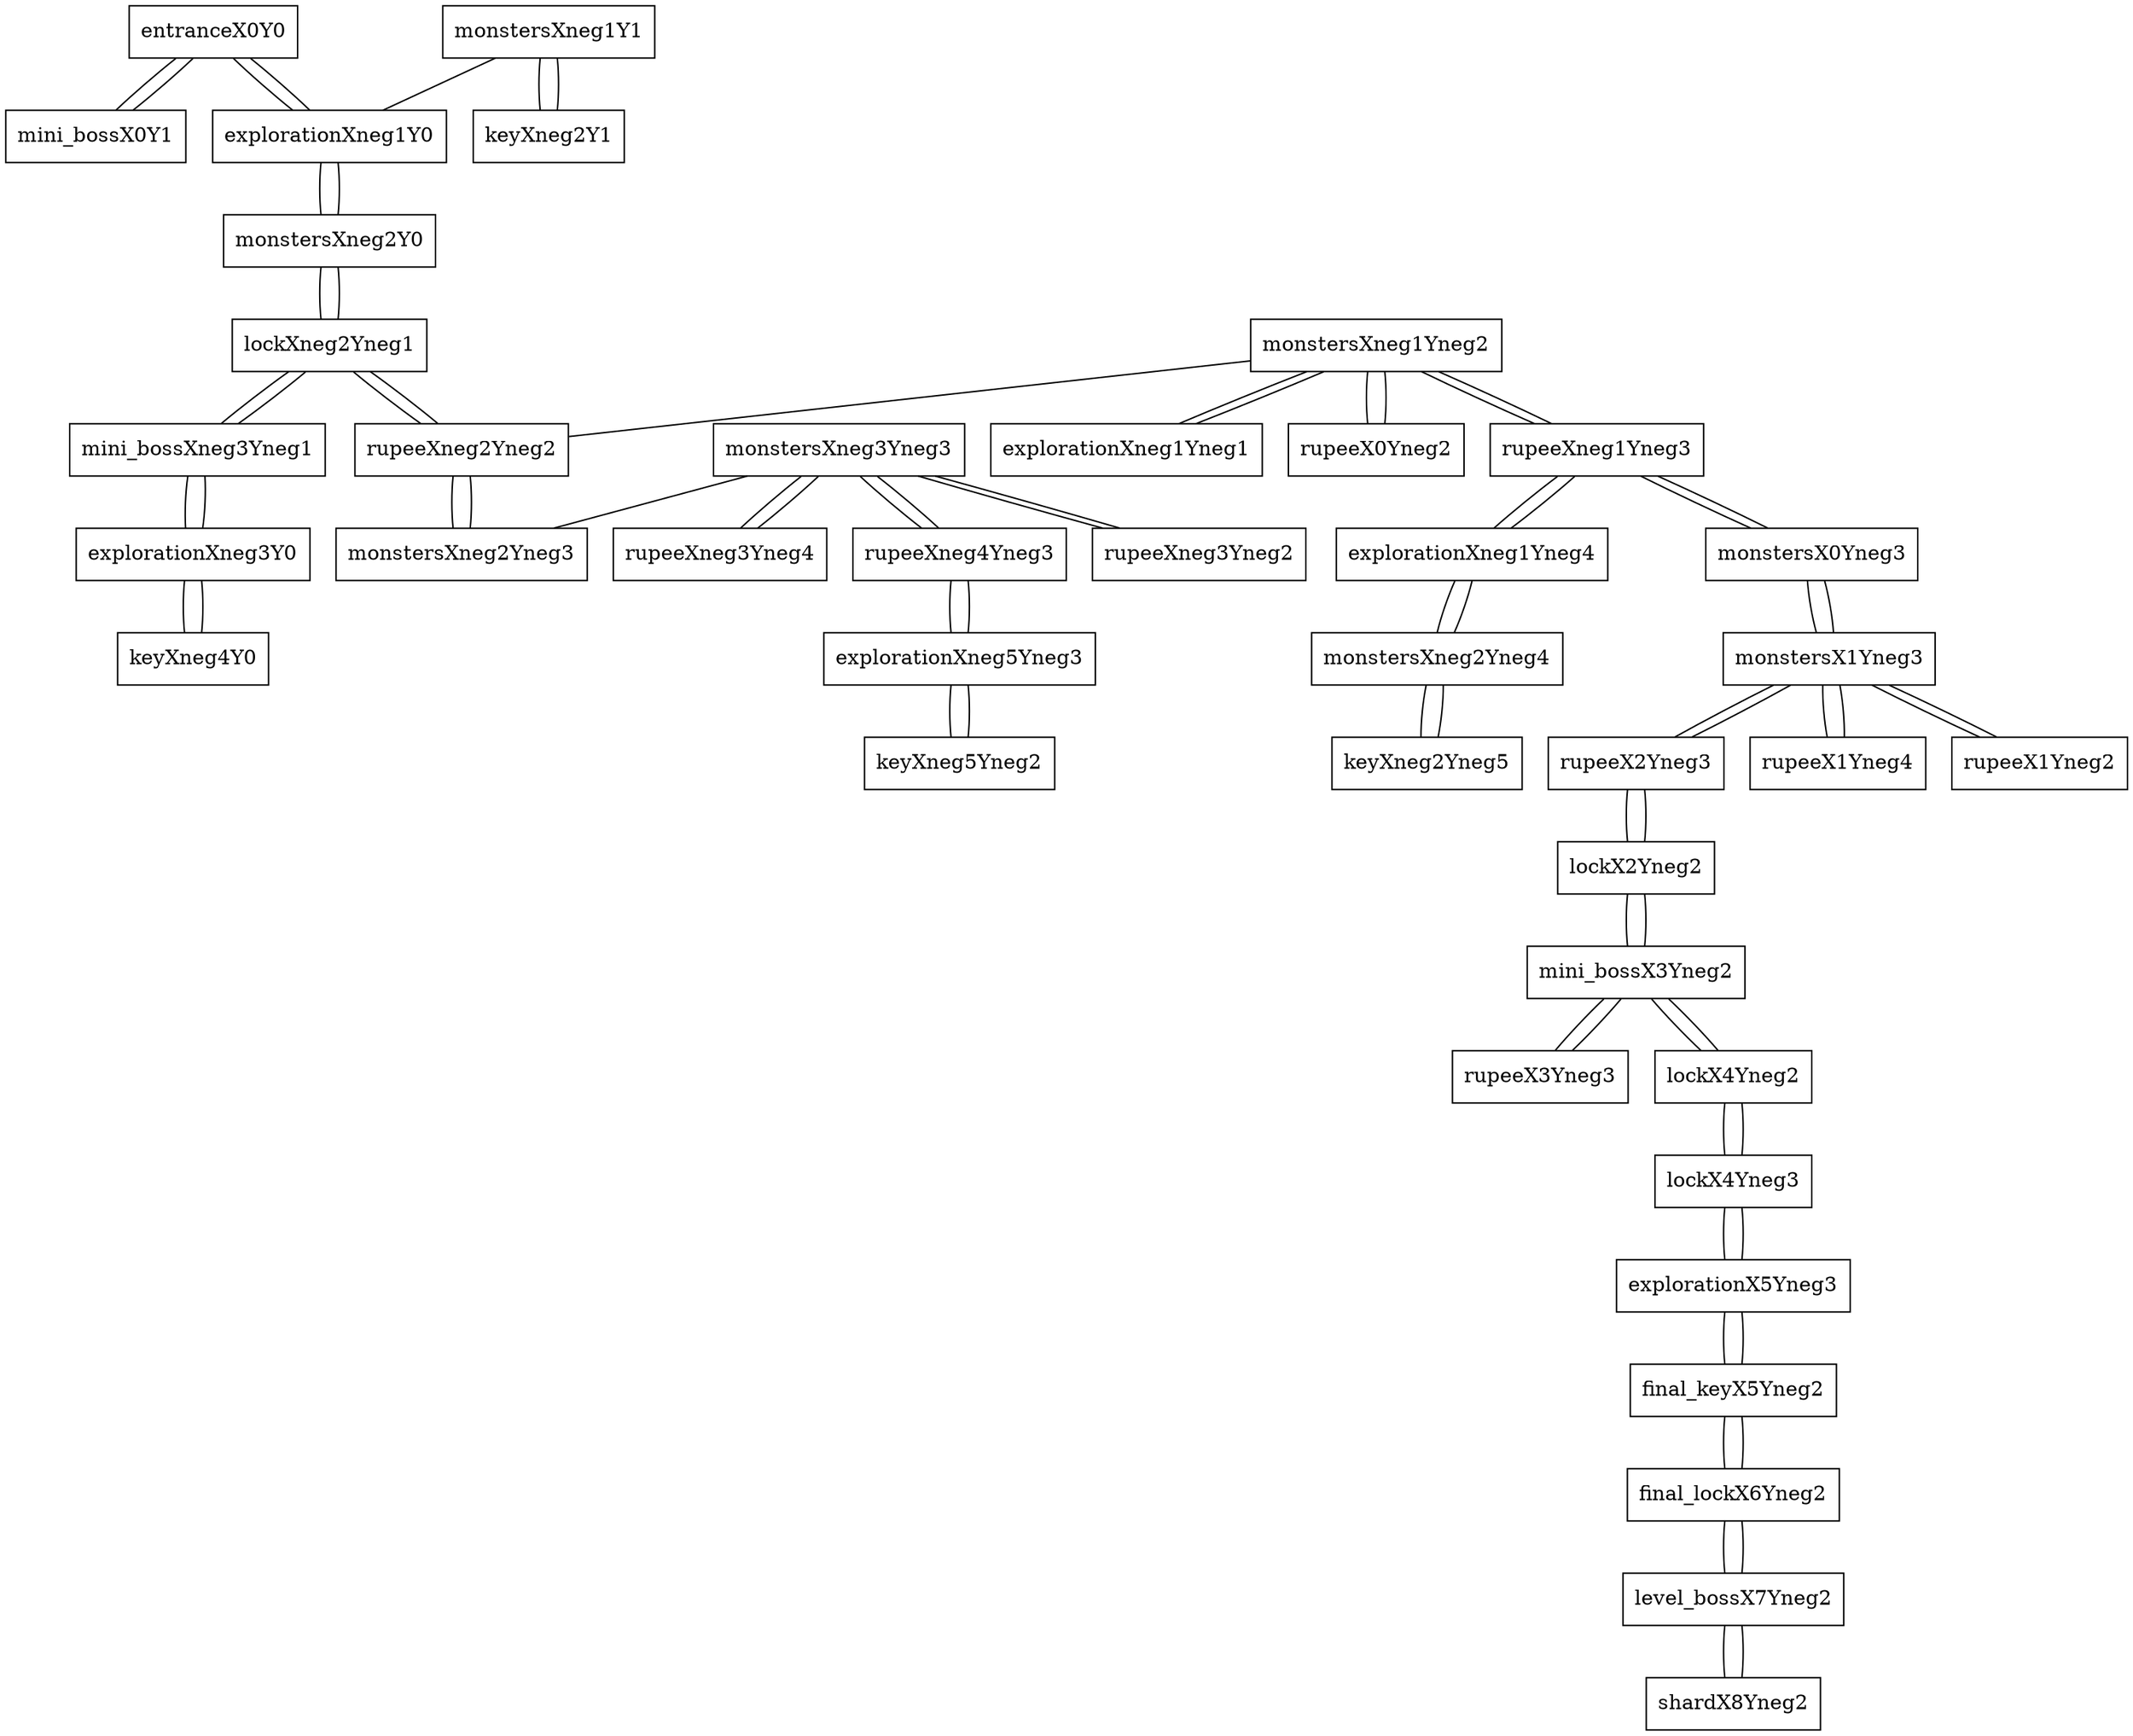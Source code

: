 graph space {

node [shape="box"]; entranceX0Y0 [pad="1.5,0.0" pos="0,0!"]; explorationXneg1Y0 [pad="1.5,0.0" pos="-1,0!"]; monstersXneg1Y1 [pad="1.5,0.0" pos="-1,1!"]; keyXneg2Y1 [pad="1.5,0.0" pos="-2,1!"]; monstersXneg2Y0 [pad="1.5,0.0" pos="-2,0!"]; mini_bossX0Y1 [pad="1.5,0.0" pos="0,1!"]; lockXneg2Yneg1 [pad="1.5,0.0" pos="-2,-1!"]; rupeeXneg2Yneg2 [pad="1.5,0.0" pos="-2,-2!"]; monstersXneg1Yneg2 [pad="1.5,0.0" pos="-1,-2!"]; explorationXneg1Yneg1 [pad="1.5,0.0" pos="-1,-1!"]; rupeeX0Yneg2 [pad="1.5,0.0" pos="0,-2!"]; rupeeXneg1Yneg3 [pad="1.5,0.0" pos="-1,-3!"]; monstersXneg2Yneg3 [pad="1.5,0.0" pos="-2,-3!"]; monstersXneg3Yneg3 [pad="1.5,0.0" pos="-3,-3!"]; rupeeXneg3Yneg2 [pad="1.5,0.0" pos="-3,-2!"]; rupeeXneg3Yneg4 [pad="1.5,0.0" pos="-3,-4!"]; rupeeXneg4Yneg3 [pad="1.5,0.0" pos="-4,-3!"]; mini_bossXneg3Yneg1 [pad="1.5,0.0" pos="-3,-1!"]; explorationXneg5Yneg3 [pad="1.5,0.0" pos="-5,-3!"]; keyXneg5Yneg2 [pad="1.5,0.0" pos="-5,-2!"]; explorationXneg3Y0 [pad="1.5,0.0" pos="-3,0!"]; keyXneg4Y0 [pad="1.5,0.0" pos="-4,0!"]; monstersX0Yneg3 [pad="1.5,0.0" pos="0,-3!"]; monstersX1Yneg3 [pad="1.5,0.0" pos="1,-3!"]; rupeeX1Yneg4 [pad="1.5,0.0" pos="1,-4!"]; rupeeX1Yneg2 [pad="1.5,0.0" pos="1,-2!"]; rupeeX2Yneg3 [pad="1.5,0.0" pos="2,-3!"]; explorationXneg1Yneg4 [pad="1.5,0.0" pos="-1,-4!"]; monstersXneg2Yneg4 [pad="1.5,0.0" pos="-2,-4!"]; keyXneg2Yneg5 [pad="1.5,0.0" pos="-2,-5!"]; lockX2Yneg2 [pad="1.5,0.0" pos="2,-2!"]; mini_bossX3Yneg2 [pad="1.5,0.0" pos="3,-2!"]; rupeeX3Yneg3 [pad="1.5,0.0" pos="3,-3!"]; lockX4Yneg2 [pad="1.5,0.0" pos="4,-2!"]; lockX4Yneg3 [pad="1.5,0.0" pos="4,-3!"]; explorationX5Yneg3 [pad="1.5,0.0" pos="5,-3!"]; final_keyX5Yneg2 [pad="1.5,0.0" pos="5,-2!"]; final_lockX6Yneg2 [pad="1.5,0.0" pos="6,-2!"]; level_bossX7Yneg2 [pad="1.5,0.0" pos="7,-2!"]; shardX8Yneg2 [pad="1.5,0.0" pos="8,-2!"]; 
entranceX0Y0 -- explorationXneg1Y0;
entranceX0Y0 -- mini_bossX0Y1;
explorationXneg1Y0 -- monstersXneg2Y0;
explorationXneg1Y0 -- entranceX0Y0;
monstersXneg1Y1 -- explorationXneg1Y0;
monstersXneg1Y1 -- keyXneg2Y1;
keyXneg2Y1 -- monstersXneg1Y1;
monstersXneg2Y0 -- explorationXneg1Y0;
monstersXneg2Y0 -- lockXneg2Yneg1;
mini_bossX0Y1 -- entranceX0Y0;
lockXneg2Yneg1 -- mini_bossXneg3Yneg1;
lockXneg2Yneg1 -- monstersXneg2Y0;
lockXneg2Yneg1 -- rupeeXneg2Yneg2;
rupeeXneg2Yneg2 -- lockXneg2Yneg1;
rupeeXneg2Yneg2 -- monstersXneg2Yneg3;
monstersXneg1Yneg2 -- explorationXneg1Yneg1;
monstersXneg1Yneg2 -- rupeeX0Yneg2;
monstersXneg1Yneg2 -- rupeeXneg1Yneg3;
monstersXneg1Yneg2 -- rupeeXneg2Yneg2;
explorationXneg1Yneg1 -- monstersXneg1Yneg2;
rupeeX0Yneg2 -- monstersXneg1Yneg2;
rupeeXneg1Yneg3 -- monstersXneg1Yneg2;
rupeeXneg1Yneg3 -- monstersX0Yneg3;
rupeeXneg1Yneg3 -- explorationXneg1Yneg4;
monstersXneg2Yneg3 -- rupeeXneg2Yneg2;
monstersXneg3Yneg3 -- rupeeXneg3Yneg4;
monstersXneg3Yneg3 -- rupeeXneg4Yneg3;
monstersXneg3Yneg3 -- rupeeXneg3Yneg2;
monstersXneg3Yneg3 -- monstersXneg2Yneg3;
rupeeXneg3Yneg2 -- monstersXneg3Yneg3;
rupeeXneg3Yneg4 -- monstersXneg3Yneg3;
rupeeXneg4Yneg3 -- explorationXneg5Yneg3;
rupeeXneg4Yneg3 -- monstersXneg3Yneg3;
mini_bossXneg3Yneg1 -- explorationXneg3Y0;
mini_bossXneg3Yneg1 -- lockXneg2Yneg1;
explorationXneg5Yneg3 -- keyXneg5Yneg2;
explorationXneg5Yneg3 -- rupeeXneg4Yneg3;
keyXneg5Yneg2 -- explorationXneg5Yneg3;
explorationXneg3Y0 -- keyXneg4Y0;
explorationXneg3Y0 -- mini_bossXneg3Yneg1;
keyXneg4Y0 -- explorationXneg3Y0;
monstersX0Yneg3 -- rupeeXneg1Yneg3;
monstersX0Yneg3 -- monstersX1Yneg3;
monstersX1Yneg3 -- rupeeX1Yneg2;
monstersX1Yneg3 -- rupeeX2Yneg3;
monstersX1Yneg3 -- rupeeX1Yneg4;
monstersX1Yneg3 -- monstersX0Yneg3;
rupeeX1Yneg4 -- monstersX1Yneg3;
rupeeX1Yneg2 -- monstersX1Yneg3;
rupeeX2Yneg3 -- lockX2Yneg2;
rupeeX2Yneg3 -- monstersX1Yneg3;
explorationXneg1Yneg4 -- rupeeXneg1Yneg3;
explorationXneg1Yneg4 -- monstersXneg2Yneg4;
monstersXneg2Yneg4 -- explorationXneg1Yneg4;
monstersXneg2Yneg4 -- keyXneg2Yneg5;
keyXneg2Yneg5 -- monstersXneg2Yneg4;
lockX2Yneg2 -- mini_bossX3Yneg2;
lockX2Yneg2 -- rupeeX2Yneg3;
mini_bossX3Yneg2 -- lockX2Yneg2;
mini_bossX3Yneg2 -- rupeeX3Yneg3;
mini_bossX3Yneg2 -- lockX4Yneg2;
rupeeX3Yneg3 -- mini_bossX3Yneg2;
lockX4Yneg2 -- mini_bossX3Yneg2;
lockX4Yneg2 -- lockX4Yneg3;
lockX4Yneg3 -- lockX4Yneg2;
lockX4Yneg3 -- explorationX5Yneg3;
explorationX5Yneg3 -- lockX4Yneg3;
explorationX5Yneg3 -- final_keyX5Yneg2;
final_keyX5Yneg2 -- final_lockX6Yneg2;
final_keyX5Yneg2 -- explorationX5Yneg3;
final_lockX6Yneg2 -- final_keyX5Yneg2;
final_lockX6Yneg2 -- level_bossX7Yneg2;
level_bossX7Yneg2 -- final_lockX6Yneg2;
level_bossX7Yneg2 -- shardX8Yneg2;
shardX8Yneg2 -- level_bossX7Yneg2;
}